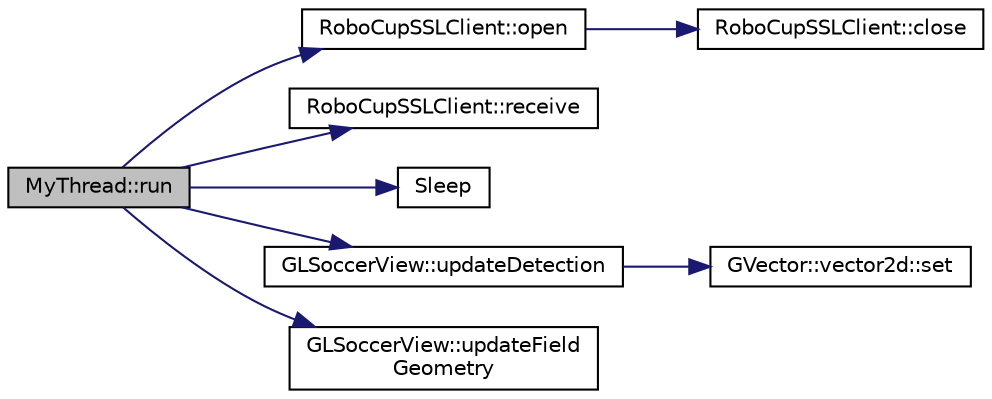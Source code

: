 digraph "MyThread::run"
{
 // INTERACTIVE_SVG=YES
  edge [fontname="Helvetica",fontsize="10",labelfontname="Helvetica",labelfontsize="10"];
  node [fontname="Helvetica",fontsize="10",shape=record];
  rankdir="LR";
  Node1 [label="MyThread::run",height=0.2,width=0.4,color="black", fillcolor="grey75", style="filled", fontcolor="black"];
  Node1 -> Node2 [color="midnightblue",fontsize="10",style="solid",fontname="Helvetica"];
  Node2 [label="RoboCupSSLClient::open",height=0.2,width=0.4,color="black", fillcolor="white", style="filled",URL="$d2/d38/class_robo_cup_s_s_l_client.html#a18dece023f75a8d893d26db8ac66c7cb"];
  Node2 -> Node3 [color="midnightblue",fontsize="10",style="solid",fontname="Helvetica"];
  Node3 [label="RoboCupSSLClient::close",height=0.2,width=0.4,color="black", fillcolor="white", style="filled",URL="$d2/d38/class_robo_cup_s_s_l_client.html#a0326052ff8366255a27fe971764d8ed9"];
  Node1 -> Node4 [color="midnightblue",fontsize="10",style="solid",fontname="Helvetica"];
  Node4 [label="RoboCupSSLClient::receive",height=0.2,width=0.4,color="black", fillcolor="white", style="filled",URL="$d2/d38/class_robo_cup_s_s_l_client.html#a927e2a465a6b8637f9e47419feb8573e"];
  Node1 -> Node5 [color="midnightblue",fontsize="10",style="solid",fontname="Helvetica"];
  Node5 [label="Sleep",height=0.2,width=0.4,color="black", fillcolor="white", style="filled",URL="$dd/d45/ssl-vision_2src_2shared_2util_2timer_8h.html#aa21c6a362f98ff604bb77163df30427a"];
  Node1 -> Node6 [color="midnightblue",fontsize="10",style="solid",fontname="Helvetica"];
  Node6 [label="GLSoccerView::updateDetection",height=0.2,width=0.4,color="black", fillcolor="white", style="filled",URL="$da/d65/class_g_l_soccer_view.html#a10fb2c66bcda8a965dce36434bfe3a0a"];
  Node6 -> Node7 [color="midnightblue",fontsize="10",style="solid",fontname="Helvetica"];
  Node7 [label="GVector::vector2d::set",height=0.2,width=0.4,color="black", fillcolor="white", style="filled",URL="$d8/d10/class_g_vector_1_1vector2d.html#a516a8af580a014b0326c832127ba44b4",tooltip="set the components of the vector "];
  Node1 -> Node8 [color="midnightblue",fontsize="10",style="solid",fontname="Helvetica"];
  Node8 [label="GLSoccerView::updateField\lGeometry",height=0.2,width=0.4,color="black", fillcolor="white", style="filled",URL="$da/d65/class_g_l_soccer_view.html#a70b79c66b00f4e17cbc4a92cd68f0063"];
}

